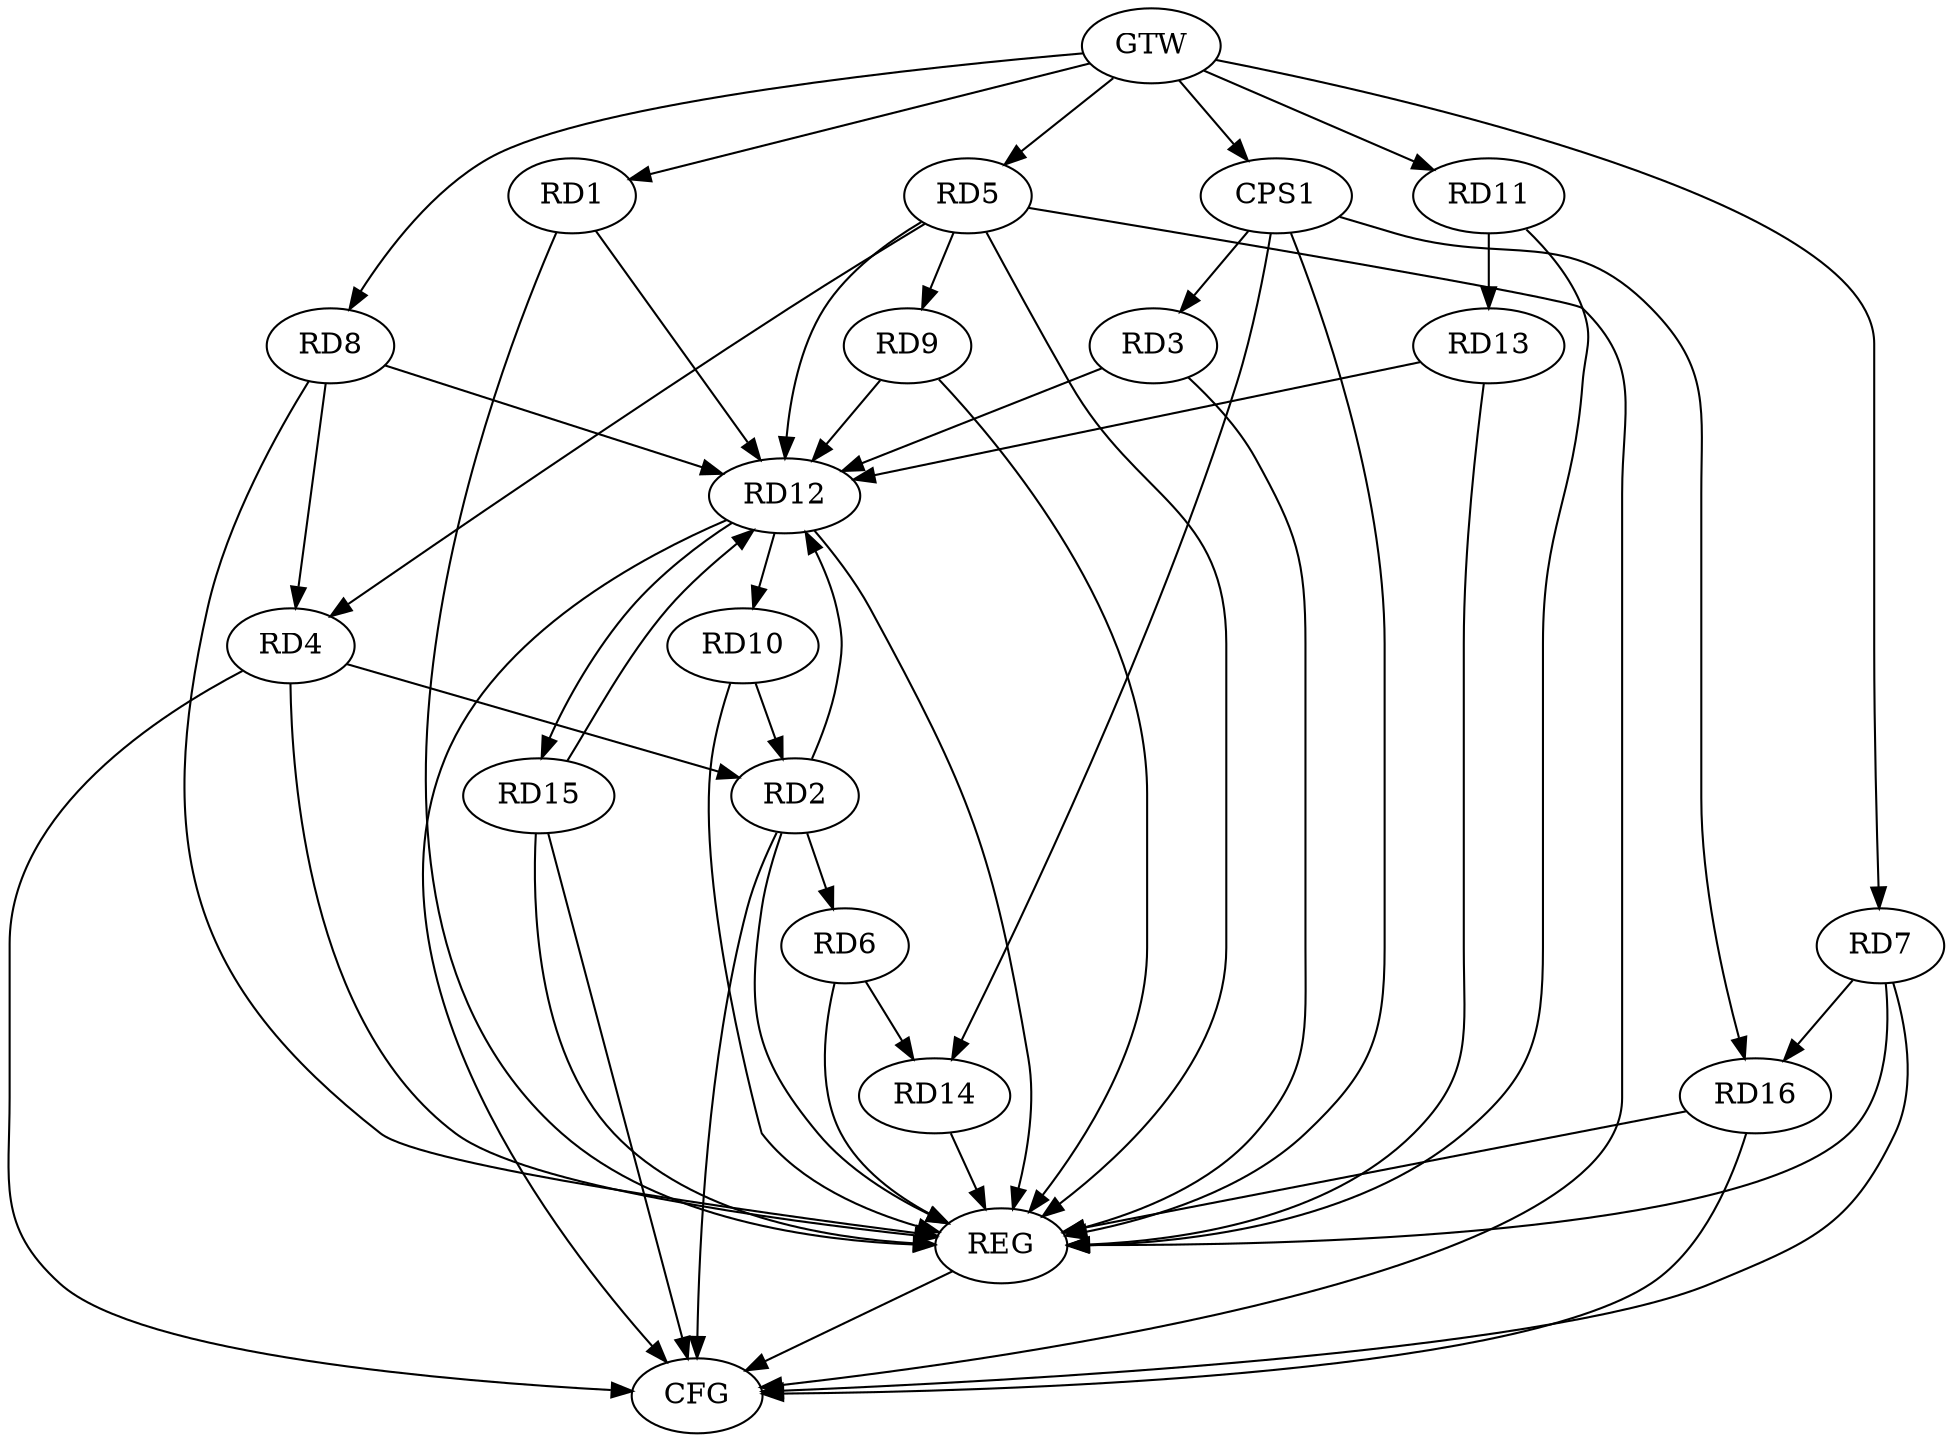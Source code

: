 strict digraph G {
  RD1 [ label="RD1" ];
  RD2 [ label="RD2" ];
  RD3 [ label="RD3" ];
  RD4 [ label="RD4" ];
  RD5 [ label="RD5" ];
  RD6 [ label="RD6" ];
  RD7 [ label="RD7" ];
  RD8 [ label="RD8" ];
  RD9 [ label="RD9" ];
  RD10 [ label="RD10" ];
  RD11 [ label="RD11" ];
  RD12 [ label="RD12" ];
  RD13 [ label="RD13" ];
  RD14 [ label="RD14" ];
  RD15 [ label="RD15" ];
  RD16 [ label="RD16" ];
  CPS1 [ label="CPS1" ];
  GTW [ label="GTW" ];
  REG [ label="REG" ];
  CFG [ label="CFG" ];
  RD4 -> RD2;
  RD2 -> RD6;
  RD10 -> RD2;
  RD5 -> RD4;
  RD8 -> RD4;
  RD5 -> RD9;
  RD6 -> RD14;
  RD7 -> RD16;
  RD9 -> RD12;
  RD12 -> RD10;
  RD11 -> RD13;
  RD13 -> RD12;
  RD12 -> RD15;
  RD15 -> RD12;
  CPS1 -> RD3;
  CPS1 -> RD14;
  CPS1 -> RD16;
  GTW -> RD1;
  GTW -> RD5;
  GTW -> RD7;
  GTW -> RD8;
  GTW -> RD11;
  GTW -> CPS1;
  RD1 -> REG;
  RD2 -> REG;
  RD3 -> REG;
  RD4 -> REG;
  RD5 -> REG;
  RD6 -> REG;
  RD7 -> REG;
  RD8 -> REG;
  RD9 -> REG;
  RD10 -> REG;
  RD11 -> REG;
  RD12 -> REG;
  RD13 -> REG;
  RD14 -> REG;
  RD15 -> REG;
  RD16 -> REG;
  CPS1 -> REG;
  RD15 -> CFG;
  RD2 -> CFG;
  RD4 -> CFG;
  RD12 -> CFG;
  RD7 -> CFG;
  RD16 -> CFG;
  RD5 -> CFG;
  REG -> CFG;
  RD5 -> RD12;
  RD3 -> RD12;
  RD8 -> RD12;
  RD1 -> RD12;
  RD2 -> RD12;
}
